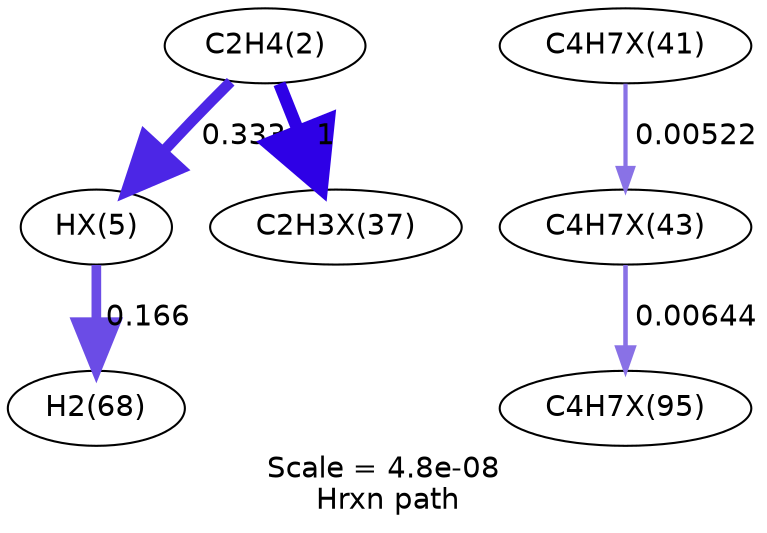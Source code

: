 digraph reaction_paths {
center=1;
s5 -> s36[fontname="Helvetica", style="setlinewidth(5.17)", arrowsize=2.59, color="0.7, 0.833, 0.9"
, label=" 0.333"];
s5 -> s37[fontname="Helvetica", style="setlinewidth(6)", arrowsize=3, color="0.7, 1.5, 0.9"
, label=" 1"];
s36 -> s10[fontname="Helvetica", style="setlinewidth(4.64)", arrowsize=2.32, color="0.7, 0.666, 0.9"
, label=" 0.166"];
s41 -> s43[fontname="Helvetica", style="setlinewidth(2.03)", arrowsize=1.02, color="0.7, 0.505, 0.9"
, label=" 0.00522"];
s43 -> s51[fontname="Helvetica", style="setlinewidth(2.19)", arrowsize=1.1, color="0.7, 0.506, 0.9"
, label=" 0.00644"];
s5 [ fontname="Helvetica", label="C2H4(2)"];
s10 [ fontname="Helvetica", label="H2(68)"];
s36 [ fontname="Helvetica", label="HX(5)"];
s37 [ fontname="Helvetica", label="C2H3X(37)"];
s41 [ fontname="Helvetica", label="C4H7X(41)"];
s43 [ fontname="Helvetica", label="C4H7X(43)"];
s51 [ fontname="Helvetica", label="C4H7X(95)"];
 label = "Scale = 4.8e-08\l Hrxn path";
 fontname = "Helvetica";
}

